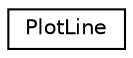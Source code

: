 digraph "Graphical Class Hierarchy"
{
 // LATEX_PDF_SIZE
  edge [fontname="Helvetica",fontsize="10",labelfontname="Helvetica",labelfontsize="10"];
  node [fontname="Helvetica",fontsize="10",shape=record];
  rankdir="LR";
  Node0 [label="PlotLine",height=0.2,width=0.4,color="black", fillcolor="white", style="filled",URL="$classPlotLine.html",tooltip=" "];
}
